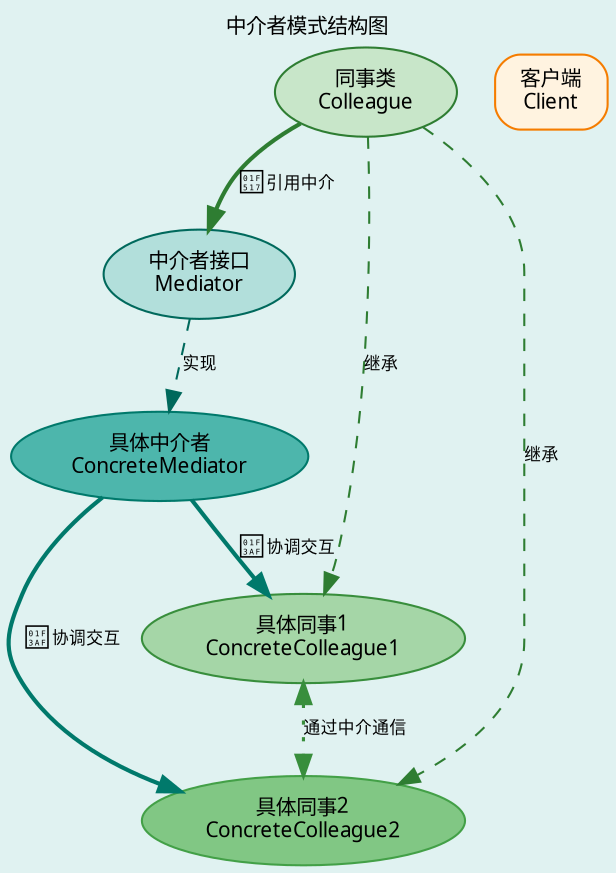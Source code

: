 digraph MediatorPattern {
    graph [fontname="Microsoft YaHei", fontsize=10, bgcolor="#e0f2f1"];
    node [fontname="Microsoft YaHei", fontsize=10, style="filled,rounded"];
    edge [fontname="Microsoft YaHei", fontsize=8];

    rankdir=TB;
    bgcolor="#e0f2f1";

    Mediator [label="中介者接口\nMediator", fillcolor="#b2dfdb", color="#00695c"];
    ConcreteMediator [label="具体中介者\nConcreteMediator", fillcolor="#4db6ac", color="#00796b"];

    Colleague [label="同事类\nColleague", fillcolor="#c8e6c9", color="#2e7d32"];
    ConcreteColleague1 [label="具体同事1\nConcreteColleague1", fillcolor="#a5d6a7", color="#388e3c"];
    ConcreteColleague2 [label="具体同事2\nConcreteColleague2", fillcolor="#81c784", color="#43a047"];

    Client [label="客户端\nClient", fillcolor="#fff3e0", color="#f57c00", shape=box];

    Mediator -> ConcreteMediator [label="实现", color="#00695c", style="dashed"];

    Colleague -> ConcreteColleague1 [label="继承", color="#2e7d32", style="dashed"];
    Colleague -> ConcreteColleague2 [label="继承", color="#2e7d32", style="dashed"];

    Colleague -> Mediator [label="🔗 引用中介", color="#2e7d32", style="bold"];

    ConcreteMediator -> ConcreteColleague1 [label="🎯 协调交互", color="#00796b", style="bold"];
    ConcreteMediator -> ConcreteColleague2 [label="🎯 协调交互", color="#00796b", style="bold"];

    ConcreteColleague1 -> ConcreteColleague2 [label="通过中介通信", color="#388e3c", style="dotted", penwidth=1.5, dir=both];

    labelloc="t";
    label="中介者模式结构图";
}





